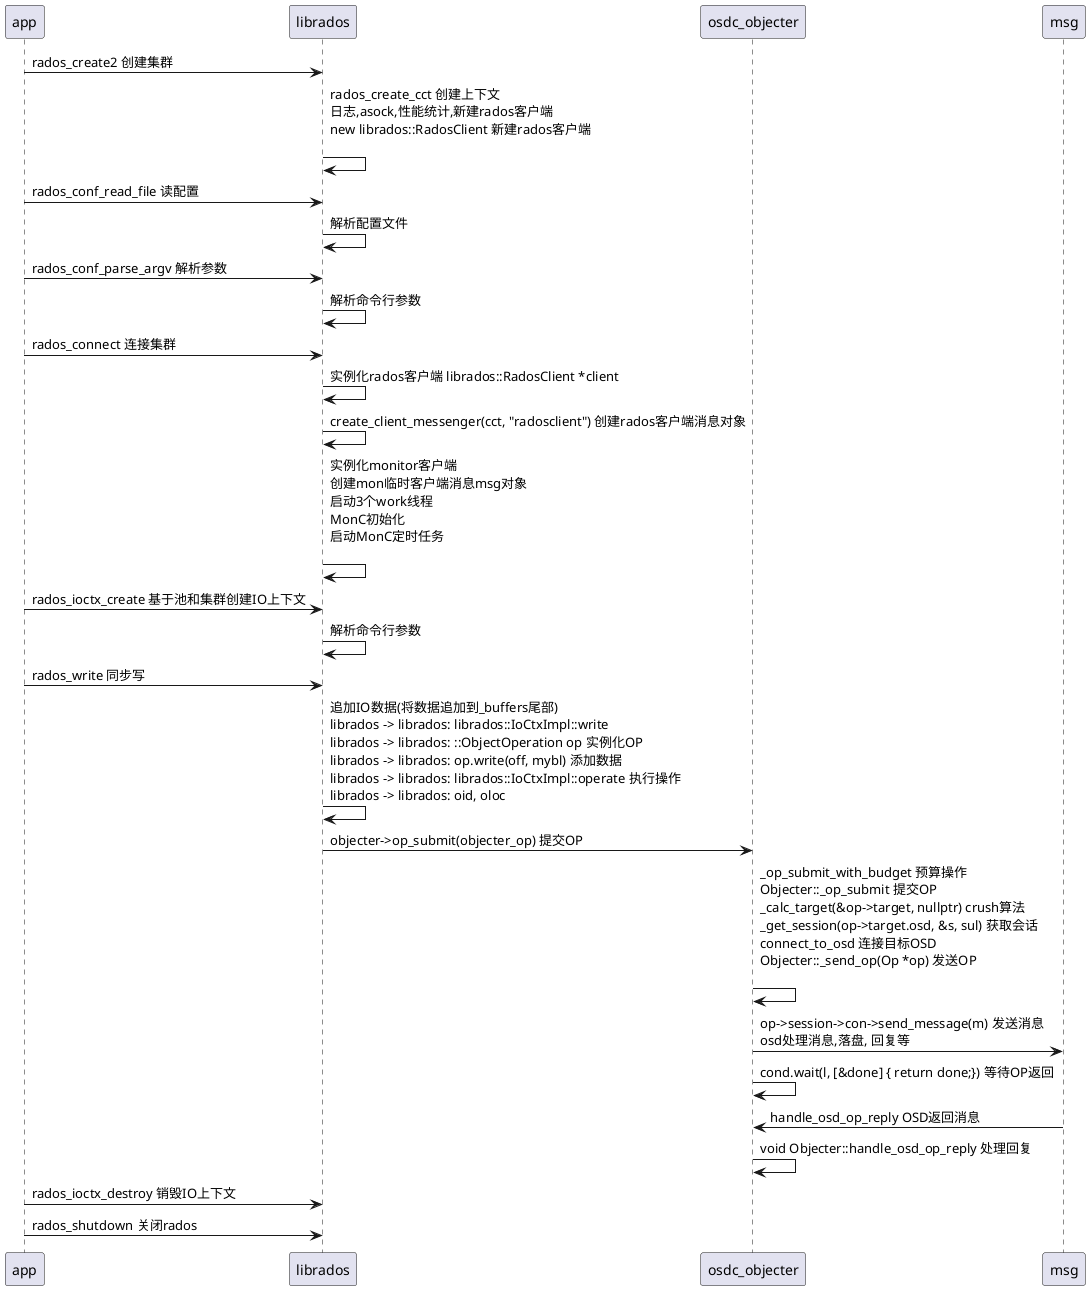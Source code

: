 '参考: https://plantuml.com/zh/sequence-diagram'

@startuml

app -> librados: rados_create2 创建集群
librados -> librados: rados_create_cct 创建上下文 \n\
日志,asock,性能统计,新建rados客户端   \n\
new librados::RadosClient 新建rados客户端   \n\

app -> librados: rados_conf_read_file 读配置
librados -> librados: 解析配置文件


app -> librados: rados_conf_parse_argv 解析参数
librados -> librados: 解析命令行参数


app -> librados: rados_connect 连接集群
librados -> librados: 实例化rados客户端 librados::RadosClient *client
librados -> librados: create_client_messenger(cct, "radosclient") 创建rados客户端消息对象
librados -> librados: 实例化monitor客户端 \n\
创建mon临时客户端消息msg对象 \n\
启动3个work线程 \n\
MonC初始化 \n\
启动MonC定时任务 \n\


app -> librados: rados_ioctx_create 基于池和集群创建IO上下文
librados -> librados: 解析命令行参数



app -> librados: rados_write 同步写
librados -> librados: 追加IO数据(将数据追加到_buffers尾部) \n\
librados -> librados: librados::IoCtxImpl::write \n\
librados -> librados: ::ObjectOperation op 实例化OP  \n\
librados -> librados: op.write(off, mybl) 添加数据 \n\
librados -> librados: librados::IoCtxImpl::operate 执行操作 \n\
librados -> librados: oid, oloc

librados -> osdc_objecter: objecter->op_submit(objecter_op) 提交OP
osdc_objecter -> osdc_objecter: _op_submit_with_budget 预算操作 \n\
Objecter::_op_submit 提交OP \n\
_calc_target(&op->target, nullptr) crush算法    \n\
_get_session(op->target.osd, &s, sul) 获取会话    \n\
connect_to_osd 连接目标OSD   \n\
Objecter::_send_op(Op *op) 发送OP   \n\


osdc_objecter -> msg: op->session->con->send_message(m) 发送消息 \n\
osd处理消息,落盘, 回复等


osdc_objecter -> osdc_objecter: cond.wait(l, [&done] { return done;}) 等待OP返回


msg -> osdc_objecter: handle_osd_op_reply OSD返回消息

osdc_objecter -> osdc_objecter: void Objecter::handle_osd_op_reply 处理回复





app -> librados: rados_ioctx_destroy 销毁IO上下文
app -> librados: rados_shutdown 关闭rados




@enduml
